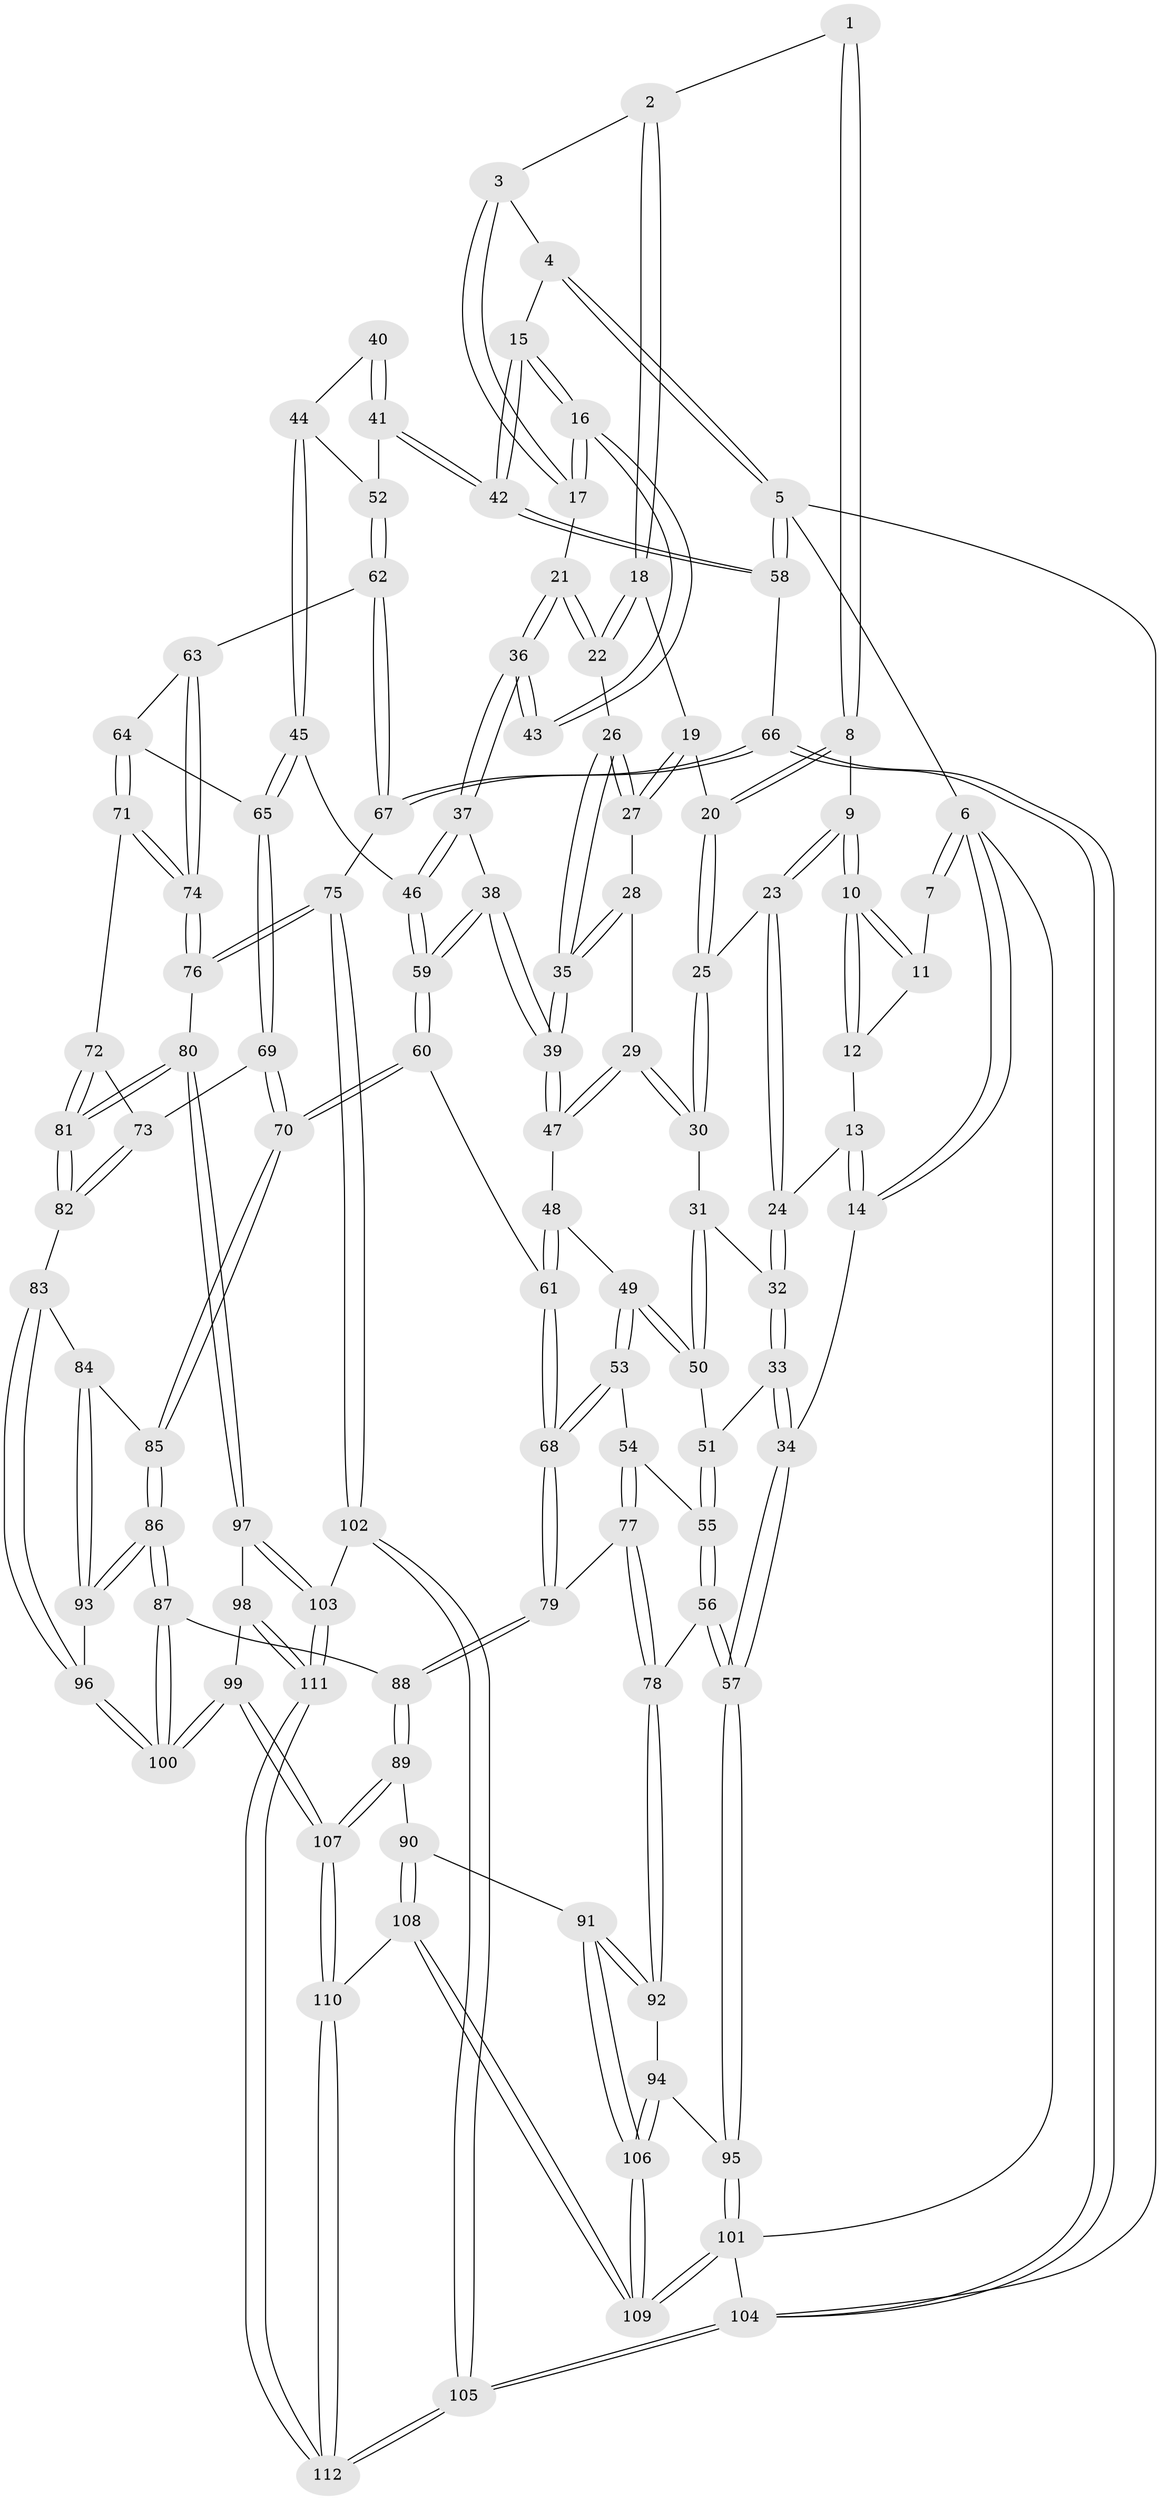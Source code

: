 // Generated by graph-tools (version 1.1) at 2025/27/03/09/25 03:27:04]
// undirected, 112 vertices, 277 edges
graph export_dot {
graph [start="1"]
  node [color=gray90,style=filled];
  1 [pos="+0.42642368232194305+0"];
  2 [pos="+0.5636580652535907+0"];
  3 [pos="+0.6820448351609565+0"];
  4 [pos="+0.7850632748513219+0"];
  5 [pos="+1+0"];
  6 [pos="+0+0"];
  7 [pos="+0.15697235759868222+0"];
  8 [pos="+0.26525753916983197+0.11270300794722089"];
  9 [pos="+0.24878527454036417+0.10875530203964964"];
  10 [pos="+0.24491146885598433+0.1035265278421719"];
  11 [pos="+0.18477701303633556+0.01320059283317699"];
  12 [pos="+0.09947240589961347+0.08866511612035224"];
  13 [pos="+0.08854591860286408+0.09693547191153391"];
  14 [pos="+0+0"];
  15 [pos="+1+0.22743125614515428"];
  16 [pos="+0.9657432011272854+0.20604975314954374"];
  17 [pos="+0.8232618532513826+0.1114384631483127"];
  18 [pos="+0.5571633462757889+0"];
  19 [pos="+0.39569151990301+0.1319717476616846"];
  20 [pos="+0.2937421603142223+0.13581869079917688"];
  21 [pos="+0.6339283678566638+0.22838772929116918"];
  22 [pos="+0.6174161077691644+0.2198442583529073"];
  23 [pos="+0.12736782759761964+0.19042273186980116"];
  24 [pos="+0.10013314547688584+0.20285670736416428"];
  25 [pos="+0.28152514807081136+0.22812873169293746"];
  26 [pos="+0.5489193520448741+0.2485094701762446"];
  27 [pos="+0.41066074196073127+0.1638391204360667"];
  28 [pos="+0.3700711665304127+0.2821022110174044"];
  29 [pos="+0.33710440706064215+0.2981462145843321"];
  30 [pos="+0.28511970724879054+0.2610860112142442"];
  31 [pos="+0.1882734120205881+0.30202042947740604"];
  32 [pos="+0.06882185874659566+0.2557109637552635"];
  33 [pos="+0.024266290070179636+0.27894317127009455"];
  34 [pos="+0+0.352619872615801"];
  35 [pos="+0.4994413703031466+0.31097920102814175"];
  36 [pos="+0.6348140443842056+0.22954286761954265"];
  37 [pos="+0.6444074083413998+0.3763007492488345"];
  38 [pos="+0.49122527694748813+0.3901931440311805"];
  39 [pos="+0.4910029510997657+0.388369613405054"];
  40 [pos="+0.7490208029997057+0.30301865960798274"];
  41 [pos="+0.9588153261772092+0.2845339260728067"];
  42 [pos="+1+0.24577021610357289"];
  43 [pos="+0.6592278409716567+0.24182136981405364"];
  44 [pos="+0.7472849654890877+0.3779328125270311"];
  45 [pos="+0.685910279718358+0.43588863188266075"];
  46 [pos="+0.6586652943019595+0.4122686021200582"];
  47 [pos="+0.33415850544189146+0.34464676055997134"];
  48 [pos="+0.3177143080062679+0.389132022779697"];
  49 [pos="+0.249071902252366+0.41353151295134083"];
  50 [pos="+0.2190467430863638+0.3778688205625832"];
  51 [pos="+0.15118010644192498+0.3964992554769094"];
  52 [pos="+0.8395636354583179+0.4081856775852606"];
  53 [pos="+0.22605720803492146+0.46971179872933266"];
  54 [pos="+0.175007443059143+0.5074554704265549"];
  55 [pos="+0.13629592527292192+0.5017694036754162"];
  56 [pos="+0+0.5116272287523492"];
  57 [pos="+0+0.5083231970490277"];
  58 [pos="+1+0.26057103864698494"];
  59 [pos="+0.48350678026987576+0.47379453210203576"];
  60 [pos="+0.4703132507479717+0.5074915756378272"];
  61 [pos="+0.4385592015615538+0.5176635819282905"];
  62 [pos="+0.8126141862084114+0.5060319569652789"];
  63 [pos="+0.7966017777963295+0.5069808404327913"];
  64 [pos="+0.7815225297192995+0.5049930709409215"];
  65 [pos="+0.6923609171689781+0.4587236274517731"];
  66 [pos="+1+0.5986979798463186"];
  67 [pos="+0.9695682824136972+0.6343824757187796"];
  68 [pos="+0.3893638416650848+0.5647891319459633"];
  69 [pos="+0.6156961864559185+0.5575911960391687"];
  70 [pos="+0.5391271630805563+0.5544683764465274"];
  71 [pos="+0.7006559785001644+0.59016319084105"];
  72 [pos="+0.6982776739687847+0.5901979411891495"];
  73 [pos="+0.6247276069155178+0.5667106958022173"];
  74 [pos="+0.7485702315169344+0.6257194940984862"];
  75 [pos="+0.8832055383942687+0.7024035803110843"];
  76 [pos="+0.7941168760569983+0.7043201124838792"];
  77 [pos="+0.22217008662864302+0.6117740055187197"];
  78 [pos="+0.20187784234685674+0.6529267349725192"];
  79 [pos="+0.3764398818054406+0.5906975245556949"];
  80 [pos="+0.7262658778750638+0.7338557182466736"];
  81 [pos="+0.6823610322735948+0.7042261706321854"];
  82 [pos="+0.6479693529356226+0.690541392763418"];
  83 [pos="+0.6285970143397769+0.6959717533863456"];
  84 [pos="+0.5562892207517415+0.6752744816628263"];
  85 [pos="+0.5417322637778461+0.6705611272867726"];
  86 [pos="+0.4949348154743331+0.7299429031496786"];
  87 [pos="+0.47771238324922377+0.7432437878501565"];
  88 [pos="+0.39098227016155734+0.7567531042816752"];
  89 [pos="+0.386246676284522+0.7633783137404891"];
  90 [pos="+0.3572323112667721+0.7775209994658923"];
  91 [pos="+0.21499762385237203+0.774905278572663"];
  92 [pos="+0.17859872540971997+0.7434500943770118"];
  93 [pos="+0.5870568012324155+0.7453912454034554"];
  94 [pos="+0.032766523187781005+0.7399048917606657"];
  95 [pos="+0+0.642111108066873"];
  96 [pos="+0.5977065819931557+0.7479783573537362"];
  97 [pos="+0.7096650471208944+0.7755279563294322"];
  98 [pos="+0.625583472930092+0.863312717346172"];
  99 [pos="+0.6170507775710983+0.8629024880417613"];
  100 [pos="+0.6168158701677847+0.8625455935237817"];
  101 [pos="+0+1"];
  102 [pos="+0.8831388163215614+0.7032076100624136"];
  103 [pos="+0.8551258963050276+0.944457730731815"];
  104 [pos="+1+1"];
  105 [pos="+1+1"];
  106 [pos="+0.14495318754337877+1"];
  107 [pos="+0.5059108003917754+0.9467102951419359"];
  108 [pos="+0.28888542783097887+1"];
  109 [pos="+0.14477739340748325+1"];
  110 [pos="+0.43495210831986125+1"];
  111 [pos="+0.8705655678740162+1"];
  112 [pos="+0.9609753328428067+1"];
  1 -- 2;
  1 -- 8;
  1 -- 8;
  2 -- 3;
  2 -- 18;
  2 -- 18;
  3 -- 4;
  3 -- 17;
  3 -- 17;
  4 -- 5;
  4 -- 5;
  4 -- 15;
  5 -- 6;
  5 -- 58;
  5 -- 58;
  5 -- 104;
  6 -- 7;
  6 -- 7;
  6 -- 14;
  6 -- 14;
  6 -- 101;
  7 -- 11;
  8 -- 9;
  8 -- 20;
  8 -- 20;
  9 -- 10;
  9 -- 10;
  9 -- 23;
  9 -- 23;
  10 -- 11;
  10 -- 11;
  10 -- 12;
  10 -- 12;
  11 -- 12;
  12 -- 13;
  13 -- 14;
  13 -- 14;
  13 -- 24;
  14 -- 34;
  15 -- 16;
  15 -- 16;
  15 -- 42;
  15 -- 42;
  16 -- 17;
  16 -- 17;
  16 -- 43;
  16 -- 43;
  17 -- 21;
  18 -- 19;
  18 -- 22;
  18 -- 22;
  19 -- 20;
  19 -- 27;
  19 -- 27;
  20 -- 25;
  20 -- 25;
  21 -- 22;
  21 -- 22;
  21 -- 36;
  21 -- 36;
  22 -- 26;
  23 -- 24;
  23 -- 24;
  23 -- 25;
  24 -- 32;
  24 -- 32;
  25 -- 30;
  25 -- 30;
  26 -- 27;
  26 -- 27;
  26 -- 35;
  26 -- 35;
  27 -- 28;
  28 -- 29;
  28 -- 35;
  28 -- 35;
  29 -- 30;
  29 -- 30;
  29 -- 47;
  29 -- 47;
  30 -- 31;
  31 -- 32;
  31 -- 50;
  31 -- 50;
  32 -- 33;
  32 -- 33;
  33 -- 34;
  33 -- 34;
  33 -- 51;
  34 -- 57;
  34 -- 57;
  35 -- 39;
  35 -- 39;
  36 -- 37;
  36 -- 37;
  36 -- 43;
  36 -- 43;
  37 -- 38;
  37 -- 46;
  37 -- 46;
  38 -- 39;
  38 -- 39;
  38 -- 59;
  38 -- 59;
  39 -- 47;
  39 -- 47;
  40 -- 41;
  40 -- 41;
  40 -- 44;
  41 -- 42;
  41 -- 42;
  41 -- 52;
  42 -- 58;
  42 -- 58;
  44 -- 45;
  44 -- 45;
  44 -- 52;
  45 -- 46;
  45 -- 65;
  45 -- 65;
  46 -- 59;
  46 -- 59;
  47 -- 48;
  48 -- 49;
  48 -- 61;
  48 -- 61;
  49 -- 50;
  49 -- 50;
  49 -- 53;
  49 -- 53;
  50 -- 51;
  51 -- 55;
  51 -- 55;
  52 -- 62;
  52 -- 62;
  53 -- 54;
  53 -- 68;
  53 -- 68;
  54 -- 55;
  54 -- 77;
  54 -- 77;
  55 -- 56;
  55 -- 56;
  56 -- 57;
  56 -- 57;
  56 -- 78;
  57 -- 95;
  57 -- 95;
  58 -- 66;
  59 -- 60;
  59 -- 60;
  60 -- 61;
  60 -- 70;
  60 -- 70;
  61 -- 68;
  61 -- 68;
  62 -- 63;
  62 -- 67;
  62 -- 67;
  63 -- 64;
  63 -- 74;
  63 -- 74;
  64 -- 65;
  64 -- 71;
  64 -- 71;
  65 -- 69;
  65 -- 69;
  66 -- 67;
  66 -- 67;
  66 -- 104;
  66 -- 104;
  67 -- 75;
  68 -- 79;
  68 -- 79;
  69 -- 70;
  69 -- 70;
  69 -- 73;
  70 -- 85;
  70 -- 85;
  71 -- 72;
  71 -- 74;
  71 -- 74;
  72 -- 73;
  72 -- 81;
  72 -- 81;
  73 -- 82;
  73 -- 82;
  74 -- 76;
  74 -- 76;
  75 -- 76;
  75 -- 76;
  75 -- 102;
  75 -- 102;
  76 -- 80;
  77 -- 78;
  77 -- 78;
  77 -- 79;
  78 -- 92;
  78 -- 92;
  79 -- 88;
  79 -- 88;
  80 -- 81;
  80 -- 81;
  80 -- 97;
  80 -- 97;
  81 -- 82;
  81 -- 82;
  82 -- 83;
  83 -- 84;
  83 -- 96;
  83 -- 96;
  84 -- 85;
  84 -- 93;
  84 -- 93;
  85 -- 86;
  85 -- 86;
  86 -- 87;
  86 -- 87;
  86 -- 93;
  86 -- 93;
  87 -- 88;
  87 -- 100;
  87 -- 100;
  88 -- 89;
  88 -- 89;
  89 -- 90;
  89 -- 107;
  89 -- 107;
  90 -- 91;
  90 -- 108;
  90 -- 108;
  91 -- 92;
  91 -- 92;
  91 -- 106;
  91 -- 106;
  92 -- 94;
  93 -- 96;
  94 -- 95;
  94 -- 106;
  94 -- 106;
  95 -- 101;
  95 -- 101;
  96 -- 100;
  96 -- 100;
  97 -- 98;
  97 -- 103;
  97 -- 103;
  98 -- 99;
  98 -- 111;
  98 -- 111;
  99 -- 100;
  99 -- 100;
  99 -- 107;
  99 -- 107;
  101 -- 109;
  101 -- 109;
  101 -- 104;
  102 -- 103;
  102 -- 105;
  102 -- 105;
  103 -- 111;
  103 -- 111;
  104 -- 105;
  104 -- 105;
  105 -- 112;
  105 -- 112;
  106 -- 109;
  106 -- 109;
  107 -- 110;
  107 -- 110;
  108 -- 109;
  108 -- 109;
  108 -- 110;
  110 -- 112;
  110 -- 112;
  111 -- 112;
  111 -- 112;
}
